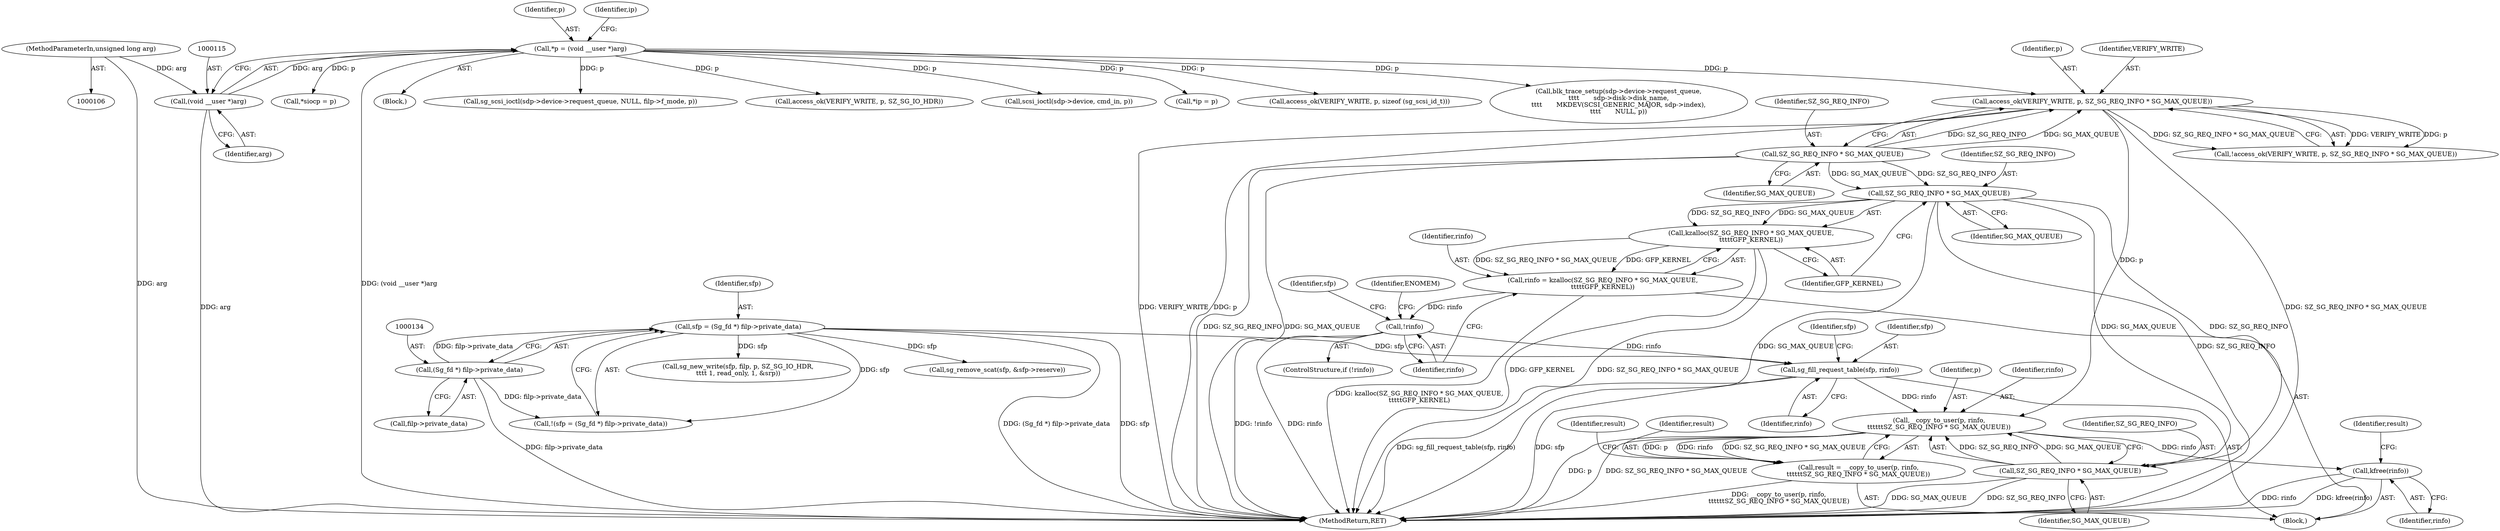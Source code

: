 digraph "0_linux_3e0097499839e0fe3af380410eababe5a47c4cf9_0@API" {
"1000849" [label="(Call,__copy_to_user(p, rinfo,\n\t\t\t\t\t\tSZ_SG_REQ_INFO * SG_MAX_QUEUE))"];
"1000807" [label="(Call,access_ok(VERIFY_WRITE, p, SZ_SG_REQ_INFO * SG_MAX_QUEUE))"];
"1000112" [label="(Call,*p = (void __user *)arg)"];
"1000114" [label="(Call,(void __user *)arg)"];
"1000109" [label="(MethodParameterIn,unsigned long arg)"];
"1000810" [label="(Call,SZ_SG_REQ_INFO * SG_MAX_QUEUE)"];
"1000838" [label="(Call,sg_fill_request_table(sfp, rinfo))"];
"1000131" [label="(Call,sfp = (Sg_fd *) filp->private_data)"];
"1000133" [label="(Call,(Sg_fd *) filp->private_data)"];
"1000827" [label="(Call,!rinfo)"];
"1000819" [label="(Call,rinfo = kzalloc(SZ_SG_REQ_INFO * SG_MAX_QUEUE,\n\t\t\t\t\tGFP_KERNEL))"];
"1000821" [label="(Call,kzalloc(SZ_SG_REQ_INFO * SG_MAX_QUEUE,\n\t\t\t\t\tGFP_KERNEL))"];
"1000822" [label="(Call,SZ_SG_REQ_INFO * SG_MAX_QUEUE)"];
"1000852" [label="(Call,SZ_SG_REQ_INFO * SG_MAX_QUEUE)"];
"1000847" [label="(Call,result = __copy_to_user(p, rinfo,\n\t\t\t\t\t\tSZ_SG_REQ_INFO * SG_MAX_QUEUE))"];
"1000862" [label="(Call,kfree(rinfo))"];
"1000819" [label="(Call,rinfo = kzalloc(SZ_SG_REQ_INFO * SG_MAX_QUEUE,\n\t\t\t\t\tGFP_KERNEL))"];
"1000110" [label="(Block,)"];
"1000929" [label="(Call,sg_scsi_ioctl(sdp->device->request_queue, NULL, filp->f_mode, p))"];
"1000812" [label="(Identifier,SG_MAX_QUEUE)"];
"1000827" [label="(Call,!rinfo)"];
"1000806" [label="(Call,!access_ok(VERIFY_WRITE, p, SZ_SG_REQ_INFO * SG_MAX_QUEUE))"];
"1000824" [label="(Identifier,SG_MAX_QUEUE)"];
"1000113" [label="(Identifier,p)"];
"1000825" [label="(Identifier,GFP_KERNEL)"];
"1000847" [label="(Call,result = __copy_to_user(p, rinfo,\n\t\t\t\t\t\tSZ_SG_REQ_INFO * SG_MAX_QUEUE))"];
"1000851" [label="(Identifier,rinfo)"];
"1000854" [label="(Identifier,SG_MAX_QUEUE)"];
"1000666" [label="(Call,sg_remove_scat(sfp, &sfp->reserve))"];
"1000112" [label="(Call,*p = (void __user *)arg)"];
"1000838" [label="(Call,sg_fill_request_table(sfp, rinfo))"];
"1000809" [label="(Identifier,p)"];
"1000821" [label="(Call,kzalloc(SZ_SG_REQ_INFO * SG_MAX_QUEUE,\n\t\t\t\t\tGFP_KERNEL))"];
"1000835" [label="(Identifier,sfp)"];
"1000865" [label="(Identifier,result)"];
"1000119" [label="(Identifier,ip)"];
"1000116" [label="(Identifier,arg)"];
"1000840" [label="(Identifier,rinfo)"];
"1000189" [label="(Call,access_ok(VERIFY_WRITE, p, SZ_SG_IO_HDR))"];
"1000820" [label="(Identifier,rinfo)"];
"1000130" [label="(Call,!(sfp = (Sg_fd *) filp->private_data))"];
"1000849" [label="(Call,__copy_to_user(p, rinfo,\n\t\t\t\t\t\tSZ_SG_REQ_INFO * SG_MAX_QUEUE))"];
"1000828" [label="(Identifier,rinfo)"];
"1000131" [label="(Call,sfp = (Sg_fd *) filp->private_data)"];
"1000831" [label="(Identifier,ENOMEM)"];
"1001054" [label="(Call,scsi_ioctl(sdp->device, cmd_in, p))"];
"1000810" [label="(Call,SZ_SG_REQ_INFO * SG_MAX_QUEUE)"];
"1000826" [label="(ControlStructure,if (!rinfo))"];
"1000848" [label="(Identifier,result)"];
"1000133" [label="(Call,(Sg_fd *) filp->private_data)"];
"1000118" [label="(Call,*ip = p)"];
"1000109" [label="(MethodParameterIn,unsigned long arg)"];
"1000132" [label="(Identifier,sfp)"];
"1000817" [label="(Block,)"];
"1000822" [label="(Call,SZ_SG_REQ_INFO * SG_MAX_QUEUE)"];
"1000360" [label="(Call,access_ok(VERIFY_WRITE, p, sizeof (sg_scsi_id_t)))"];
"1000971" [label="(Call,blk_trace_setup(sdp->device->request_queue,\n\t\t\t\t       sdp->disk->disk_name,\n\t\t\t\t       MKDEV(SCSI_GENERIC_MAJOR, sdp->index),\n\t\t\t\t       NULL, p))"];
"1000856" [label="(Identifier,result)"];
"1000808" [label="(Identifier,VERIFY_WRITE)"];
"1000850" [label="(Identifier,p)"];
"1001060" [label="(MethodReturn,RET)"];
"1000906" [label="(Call,*siocp = p)"];
"1000114" [label="(Call,(void __user *)arg)"];
"1000839" [label="(Identifier,sfp)"];
"1000811" [label="(Identifier,SZ_SG_REQ_INFO)"];
"1000135" [label="(Call,filp->private_data)"];
"1000807" [label="(Call,access_ok(VERIFY_WRITE, p, SZ_SG_REQ_INFO * SG_MAX_QUEUE))"];
"1000853" [label="(Identifier,SZ_SG_REQ_INFO)"];
"1000862" [label="(Call,kfree(rinfo))"];
"1000852" [label="(Call,SZ_SG_REQ_INFO * SG_MAX_QUEUE)"];
"1000844" [label="(Identifier,sfp)"];
"1000823" [label="(Identifier,SZ_SG_REQ_INFO)"];
"1000198" [label="(Call,sg_new_write(sfp, filp, p, SZ_SG_IO_HDR,\n\t\t\t\t 1, read_only, 1, &srp))"];
"1000863" [label="(Identifier,rinfo)"];
"1000849" -> "1000847"  [label="AST: "];
"1000849" -> "1000852"  [label="CFG: "];
"1000850" -> "1000849"  [label="AST: "];
"1000851" -> "1000849"  [label="AST: "];
"1000852" -> "1000849"  [label="AST: "];
"1000847" -> "1000849"  [label="CFG: "];
"1000849" -> "1001060"  [label="DDG: p"];
"1000849" -> "1001060"  [label="DDG: SZ_SG_REQ_INFO * SG_MAX_QUEUE"];
"1000849" -> "1000847"  [label="DDG: p"];
"1000849" -> "1000847"  [label="DDG: rinfo"];
"1000849" -> "1000847"  [label="DDG: SZ_SG_REQ_INFO * SG_MAX_QUEUE"];
"1000807" -> "1000849"  [label="DDG: p"];
"1000838" -> "1000849"  [label="DDG: rinfo"];
"1000852" -> "1000849"  [label="DDG: SZ_SG_REQ_INFO"];
"1000852" -> "1000849"  [label="DDG: SG_MAX_QUEUE"];
"1000849" -> "1000862"  [label="DDG: rinfo"];
"1000807" -> "1000806"  [label="AST: "];
"1000807" -> "1000810"  [label="CFG: "];
"1000808" -> "1000807"  [label="AST: "];
"1000809" -> "1000807"  [label="AST: "];
"1000810" -> "1000807"  [label="AST: "];
"1000806" -> "1000807"  [label="CFG: "];
"1000807" -> "1001060"  [label="DDG: SZ_SG_REQ_INFO * SG_MAX_QUEUE"];
"1000807" -> "1001060"  [label="DDG: VERIFY_WRITE"];
"1000807" -> "1001060"  [label="DDG: p"];
"1000807" -> "1000806"  [label="DDG: VERIFY_WRITE"];
"1000807" -> "1000806"  [label="DDG: p"];
"1000807" -> "1000806"  [label="DDG: SZ_SG_REQ_INFO * SG_MAX_QUEUE"];
"1000112" -> "1000807"  [label="DDG: p"];
"1000810" -> "1000807"  [label="DDG: SZ_SG_REQ_INFO"];
"1000810" -> "1000807"  [label="DDG: SG_MAX_QUEUE"];
"1000112" -> "1000110"  [label="AST: "];
"1000112" -> "1000114"  [label="CFG: "];
"1000113" -> "1000112"  [label="AST: "];
"1000114" -> "1000112"  [label="AST: "];
"1000119" -> "1000112"  [label="CFG: "];
"1000112" -> "1001060"  [label="DDG: (void __user *)arg"];
"1000114" -> "1000112"  [label="DDG: arg"];
"1000112" -> "1000118"  [label="DDG: p"];
"1000112" -> "1000189"  [label="DDG: p"];
"1000112" -> "1000360"  [label="DDG: p"];
"1000112" -> "1000906"  [label="DDG: p"];
"1000112" -> "1000929"  [label="DDG: p"];
"1000112" -> "1000971"  [label="DDG: p"];
"1000112" -> "1001054"  [label="DDG: p"];
"1000114" -> "1000116"  [label="CFG: "];
"1000115" -> "1000114"  [label="AST: "];
"1000116" -> "1000114"  [label="AST: "];
"1000114" -> "1001060"  [label="DDG: arg"];
"1000109" -> "1000114"  [label="DDG: arg"];
"1000109" -> "1000106"  [label="AST: "];
"1000109" -> "1001060"  [label="DDG: arg"];
"1000810" -> "1000812"  [label="CFG: "];
"1000811" -> "1000810"  [label="AST: "];
"1000812" -> "1000810"  [label="AST: "];
"1000810" -> "1001060"  [label="DDG: SZ_SG_REQ_INFO"];
"1000810" -> "1001060"  [label="DDG: SG_MAX_QUEUE"];
"1000810" -> "1000822"  [label="DDG: SZ_SG_REQ_INFO"];
"1000810" -> "1000822"  [label="DDG: SG_MAX_QUEUE"];
"1000838" -> "1000817"  [label="AST: "];
"1000838" -> "1000840"  [label="CFG: "];
"1000839" -> "1000838"  [label="AST: "];
"1000840" -> "1000838"  [label="AST: "];
"1000844" -> "1000838"  [label="CFG: "];
"1000838" -> "1001060"  [label="DDG: sg_fill_request_table(sfp, rinfo)"];
"1000838" -> "1001060"  [label="DDG: sfp"];
"1000131" -> "1000838"  [label="DDG: sfp"];
"1000827" -> "1000838"  [label="DDG: rinfo"];
"1000131" -> "1000130"  [label="AST: "];
"1000131" -> "1000133"  [label="CFG: "];
"1000132" -> "1000131"  [label="AST: "];
"1000133" -> "1000131"  [label="AST: "];
"1000130" -> "1000131"  [label="CFG: "];
"1000131" -> "1001060"  [label="DDG: sfp"];
"1000131" -> "1001060"  [label="DDG: (Sg_fd *) filp->private_data"];
"1000131" -> "1000130"  [label="DDG: sfp"];
"1000133" -> "1000131"  [label="DDG: filp->private_data"];
"1000131" -> "1000198"  [label="DDG: sfp"];
"1000131" -> "1000666"  [label="DDG: sfp"];
"1000133" -> "1000135"  [label="CFG: "];
"1000134" -> "1000133"  [label="AST: "];
"1000135" -> "1000133"  [label="AST: "];
"1000133" -> "1001060"  [label="DDG: filp->private_data"];
"1000133" -> "1000130"  [label="DDG: filp->private_data"];
"1000827" -> "1000826"  [label="AST: "];
"1000827" -> "1000828"  [label="CFG: "];
"1000828" -> "1000827"  [label="AST: "];
"1000831" -> "1000827"  [label="CFG: "];
"1000835" -> "1000827"  [label="CFG: "];
"1000827" -> "1001060"  [label="DDG: !rinfo"];
"1000827" -> "1001060"  [label="DDG: rinfo"];
"1000819" -> "1000827"  [label="DDG: rinfo"];
"1000819" -> "1000817"  [label="AST: "];
"1000819" -> "1000821"  [label="CFG: "];
"1000820" -> "1000819"  [label="AST: "];
"1000821" -> "1000819"  [label="AST: "];
"1000828" -> "1000819"  [label="CFG: "];
"1000819" -> "1001060"  [label="DDG: kzalloc(SZ_SG_REQ_INFO * SG_MAX_QUEUE,\n\t\t\t\t\tGFP_KERNEL)"];
"1000821" -> "1000819"  [label="DDG: SZ_SG_REQ_INFO * SG_MAX_QUEUE"];
"1000821" -> "1000819"  [label="DDG: GFP_KERNEL"];
"1000821" -> "1000825"  [label="CFG: "];
"1000822" -> "1000821"  [label="AST: "];
"1000825" -> "1000821"  [label="AST: "];
"1000821" -> "1001060"  [label="DDG: SZ_SG_REQ_INFO * SG_MAX_QUEUE"];
"1000821" -> "1001060"  [label="DDG: GFP_KERNEL"];
"1000822" -> "1000821"  [label="DDG: SZ_SG_REQ_INFO"];
"1000822" -> "1000821"  [label="DDG: SG_MAX_QUEUE"];
"1000822" -> "1000824"  [label="CFG: "];
"1000823" -> "1000822"  [label="AST: "];
"1000824" -> "1000822"  [label="AST: "];
"1000825" -> "1000822"  [label="CFG: "];
"1000822" -> "1001060"  [label="DDG: SG_MAX_QUEUE"];
"1000822" -> "1001060"  [label="DDG: SZ_SG_REQ_INFO"];
"1000822" -> "1000852"  [label="DDG: SZ_SG_REQ_INFO"];
"1000822" -> "1000852"  [label="DDG: SG_MAX_QUEUE"];
"1000852" -> "1000854"  [label="CFG: "];
"1000853" -> "1000852"  [label="AST: "];
"1000854" -> "1000852"  [label="AST: "];
"1000852" -> "1001060"  [label="DDG: SZ_SG_REQ_INFO"];
"1000852" -> "1001060"  [label="DDG: SG_MAX_QUEUE"];
"1000847" -> "1000817"  [label="AST: "];
"1000848" -> "1000847"  [label="AST: "];
"1000856" -> "1000847"  [label="CFG: "];
"1000847" -> "1001060"  [label="DDG: __copy_to_user(p, rinfo,\n\t\t\t\t\t\tSZ_SG_REQ_INFO * SG_MAX_QUEUE)"];
"1000862" -> "1000817"  [label="AST: "];
"1000862" -> "1000863"  [label="CFG: "];
"1000863" -> "1000862"  [label="AST: "];
"1000865" -> "1000862"  [label="CFG: "];
"1000862" -> "1001060"  [label="DDG: rinfo"];
"1000862" -> "1001060"  [label="DDG: kfree(rinfo)"];
}
